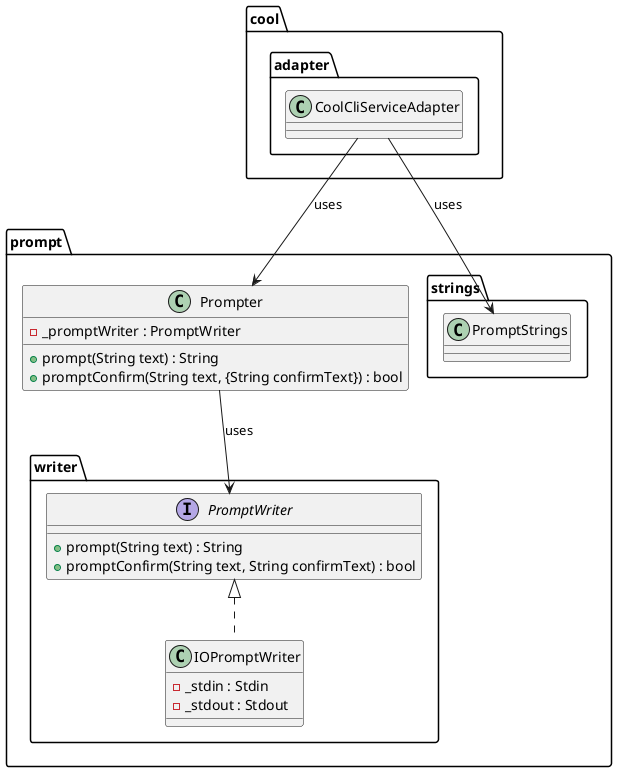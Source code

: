 @startuml prompt_class_diagram

package prompt {
    package writer {
        interface PromptWriter {
            + prompt(String text) : String
            + promptConfirm(String text, String confirmText) : bool
        }

        class IOPromptWriter implements PromptWriter{
            - _stdin : Stdin
            - _stdout : Stdout
        }
    }

    package strings {
        class PromptStrings{}
    }

    class Prompter {
        - _promptWriter : PromptWriter
        + prompt(String text) : String
        + promptConfirm(String text, {String confirmText}) : bool
    }
}

package cool.adapter {
    class CoolCliServiceAdapter {

    }
}

Prompter --> PromptWriter : uses

CoolCliServiceAdapter --> Prompter : uses
CoolCliServiceAdapter --> PromptStrings : uses

@enduml

